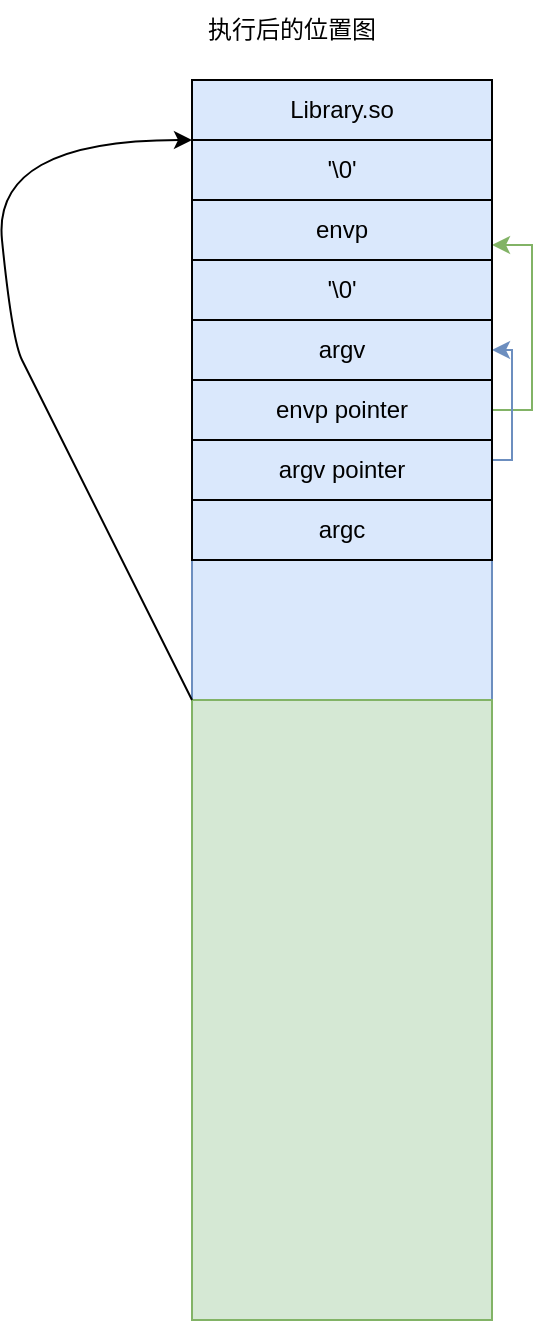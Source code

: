 <mxfile version="20.5.3" type="github">
  <diagram name="Page-1" id="9f46799a-70d6-7492-0946-bef42562c5a5">
    <mxGraphModel dx="3393" dy="2273" grid="1" gridSize="10" guides="1" tooltips="1" connect="1" arrows="1" fold="1" page="1" pageScale="1" pageWidth="1100" pageHeight="850" background="none" math="0" shadow="0">
      <root>
        <mxCell id="0" />
        <mxCell id="1" parent="0" />
        <mxCell id="aGxPgQliDTNxI-pSx7u1-4" value="" style="rounded=0;whiteSpace=wrap;html=1;fillColor=#dae8fc;strokeColor=#6c8ebf;" vertex="1" parent="1">
          <mxGeometry x="130" y="160" width="150" height="310" as="geometry" />
        </mxCell>
        <mxCell id="aGxPgQliDTNxI-pSx7u1-6" value="Library.so" style="text;html=1;strokeColor=default;fillColor=none;align=center;verticalAlign=middle;whiteSpace=wrap;rounded=0;labelBorderColor=none;" vertex="1" parent="1">
          <mxGeometry x="130" y="160" width="150" height="30" as="geometry" />
        </mxCell>
        <mxCell id="aGxPgQliDTNxI-pSx7u1-18" style="edgeStyle=orthogonalEdgeStyle;rounded=0;orthogonalLoop=1;jettySize=auto;html=1;exitX=1;exitY=0.5;exitDx=0;exitDy=0;entryX=1;entryY=0.75;entryDx=0;entryDy=0;fillColor=#d5e8d4;strokeColor=#82b366;" edge="1" parent="1" source="aGxPgQliDTNxI-pSx7u1-8" target="aGxPgQliDTNxI-pSx7u1-15">
          <mxGeometry relative="1" as="geometry">
            <Array as="points">
              <mxPoint x="300" y="325" />
              <mxPoint x="300" y="243" />
            </Array>
          </mxGeometry>
        </mxCell>
        <mxCell id="aGxPgQliDTNxI-pSx7u1-8" value="envp pointer" style="text;html=1;strokeColor=default;fillColor=none;align=center;verticalAlign=middle;whiteSpace=wrap;rounded=0;labelBorderColor=none;" vertex="1" parent="1">
          <mxGeometry x="130" y="310" width="150" height="30" as="geometry" />
        </mxCell>
        <mxCell id="aGxPgQliDTNxI-pSx7u1-16" style="edgeStyle=orthogonalEdgeStyle;rounded=0;orthogonalLoop=1;jettySize=auto;html=1;exitX=1;exitY=0.25;exitDx=0;exitDy=0;entryX=1;entryY=0.5;entryDx=0;entryDy=0;fillColor=#dae8fc;strokeColor=#6c8ebf;" edge="1" parent="1" source="aGxPgQliDTNxI-pSx7u1-9" target="aGxPgQliDTNxI-pSx7u1-12">
          <mxGeometry relative="1" as="geometry">
            <Array as="points">
              <mxPoint x="280" y="350" />
              <mxPoint x="290" y="350" />
              <mxPoint x="290" y="295" />
            </Array>
          </mxGeometry>
        </mxCell>
        <mxCell id="aGxPgQliDTNxI-pSx7u1-9" value="argv pointer" style="text;html=1;strokeColor=default;fillColor=none;align=center;verticalAlign=middle;whiteSpace=wrap;rounded=0;labelBorderColor=none;" vertex="1" parent="1">
          <mxGeometry x="130" y="340" width="150" height="30" as="geometry" />
        </mxCell>
        <mxCell id="aGxPgQliDTNxI-pSx7u1-10" value="argc" style="text;html=1;strokeColor=default;fillColor=none;align=center;verticalAlign=middle;whiteSpace=wrap;rounded=0;labelBorderColor=none;" vertex="1" parent="1">
          <mxGeometry x="130" y="370" width="150" height="30" as="geometry" />
        </mxCell>
        <mxCell id="aGxPgQliDTNxI-pSx7u1-11" value="&#39;\0&#39;" style="text;html=1;strokeColor=default;fillColor=none;align=center;verticalAlign=middle;whiteSpace=wrap;rounded=0;labelBorderColor=none;" vertex="1" parent="1">
          <mxGeometry x="130" y="190" width="150" height="30" as="geometry" />
        </mxCell>
        <mxCell id="aGxPgQliDTNxI-pSx7u1-12" value="argv" style="text;html=1;strokeColor=default;fillColor=none;align=center;verticalAlign=middle;whiteSpace=wrap;rounded=0;labelBorderColor=none;" vertex="1" parent="1">
          <mxGeometry x="130" y="280" width="150" height="30" as="geometry" />
        </mxCell>
        <mxCell id="aGxPgQliDTNxI-pSx7u1-13" value="&#39;\0&#39;" style="text;html=1;strokeColor=default;fillColor=none;align=center;verticalAlign=middle;whiteSpace=wrap;rounded=0;labelBorderColor=none;" vertex="1" parent="1">
          <mxGeometry x="130" y="250" width="150" height="30" as="geometry" />
        </mxCell>
        <mxCell id="aGxPgQliDTNxI-pSx7u1-15" value="envp" style="text;html=1;strokeColor=default;fillColor=none;align=center;verticalAlign=middle;whiteSpace=wrap;rounded=0;labelBorderColor=none;" vertex="1" parent="1">
          <mxGeometry x="130" y="220" width="150" height="30" as="geometry" />
        </mxCell>
        <mxCell id="aGxPgQliDTNxI-pSx7u1-20" value="执行后的位置图" style="text;html=1;strokeColor=none;fillColor=none;align=center;verticalAlign=middle;whiteSpace=wrap;rounded=0;labelBorderColor=none;" vertex="1" parent="1">
          <mxGeometry x="130" y="120" width="100" height="30" as="geometry" />
        </mxCell>
        <mxCell id="aGxPgQliDTNxI-pSx7u1-21" value="" style="rounded=0;whiteSpace=wrap;html=1;fillColor=#d5e8d4;strokeColor=#82b366;" vertex="1" parent="1">
          <mxGeometry x="130" y="470" width="150" height="310" as="geometry" />
        </mxCell>
        <mxCell id="aGxPgQliDTNxI-pSx7u1-22" value="" style="curved=1;endArrow=classic;html=1;rounded=0;entryX=0;entryY=0;entryDx=0;entryDy=0;exitX=0;exitY=1;exitDx=0;exitDy=0;" edge="1" parent="1" source="aGxPgQliDTNxI-pSx7u1-4" target="aGxPgQliDTNxI-pSx7u1-11">
          <mxGeometry width="50" height="50" relative="1" as="geometry">
            <mxPoint x="30" y="240" as="sourcePoint" />
            <mxPoint x="80" y="190" as="targetPoint" />
            <Array as="points">
              <mxPoint x="60" y="330" />
              <mxPoint x="50" y="310" />
              <mxPoint x="40" y="290" />
              <mxPoint x="30" y="190" />
            </Array>
          </mxGeometry>
        </mxCell>
      </root>
    </mxGraphModel>
  </diagram>
</mxfile>
